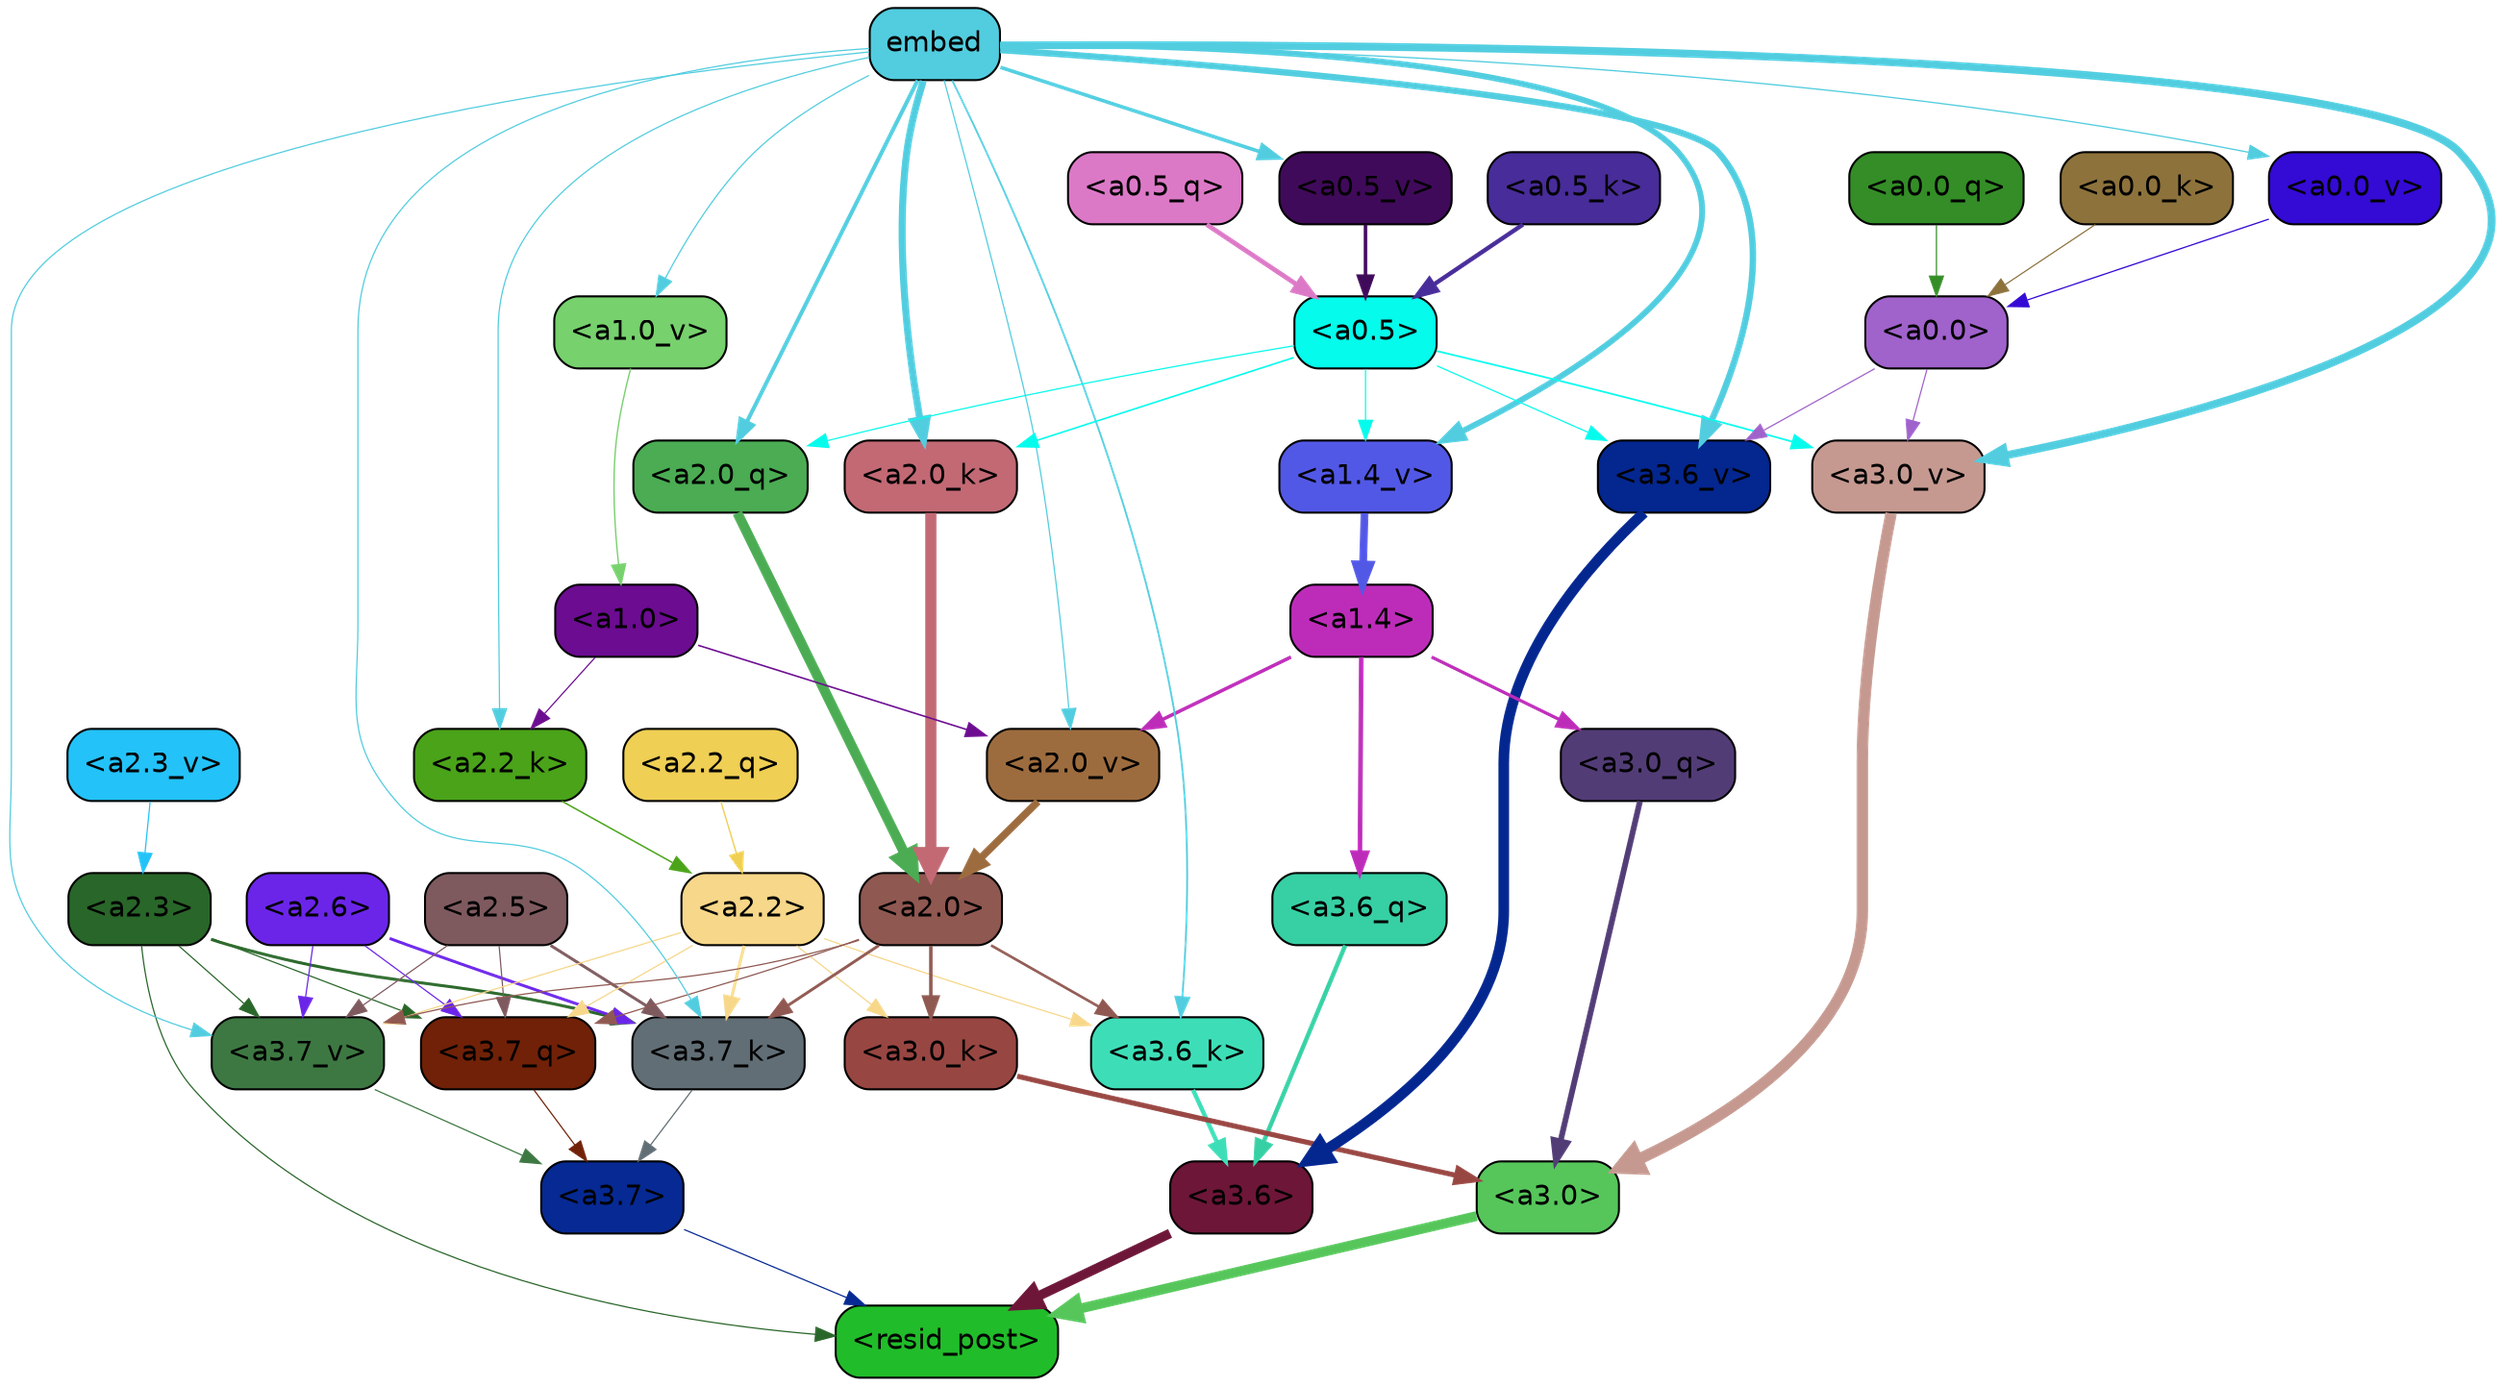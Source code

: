 strict digraph "" {
	graph [bgcolor=transparent,
		layout=dot,
		overlap=false,
		splines=true
	];
	"<a3.7>"	[color=black,
		fillcolor="#062993",
		fontname=Helvetica,
		shape=box,
		style="filled, rounded"];
	"<resid_post>"	[color=black,
		fillcolor="#21bc2a",
		fontname=Helvetica,
		shape=box,
		style="filled, rounded"];
	"<a3.7>" -> "<resid_post>"	[color="#062993",
		penwidth=0.6];
	"<a3.6>"	[color=black,
		fillcolor="#6d1638",
		fontname=Helvetica,
		shape=box,
		style="filled, rounded"];
	"<a3.6>" -> "<resid_post>"	[color="#6d1638",
		penwidth=4.746312499046326];
	"<a3.0>"	[color=black,
		fillcolor="#56c65b",
		fontname=Helvetica,
		shape=box,
		style="filled, rounded"];
	"<a3.0>" -> "<resid_post>"	[color="#56c65b",
		penwidth=4.896343111991882];
	"<a2.3>"	[color=black,
		fillcolor="#296629",
		fontname=Helvetica,
		shape=box,
		style="filled, rounded"];
	"<a2.3>" -> "<resid_post>"	[color="#296629",
		penwidth=0.6];
	"<a3.7_q>"	[color=black,
		fillcolor="#702108",
		fontname=Helvetica,
		shape=box,
		style="filled, rounded"];
	"<a2.3>" -> "<a3.7_q>"	[color="#296629",
		penwidth=0.6];
	"<a3.7_k>"	[color=black,
		fillcolor="#616e75",
		fontname=Helvetica,
		shape=box,
		style="filled, rounded"];
	"<a2.3>" -> "<a3.7_k>"	[color="#296629",
		penwidth=1.467104621231556];
	"<a3.7_v>"	[color=black,
		fillcolor="#3d7842",
		fontname=Helvetica,
		shape=box,
		style="filled, rounded"];
	"<a2.3>" -> "<a3.7_v>"	[color="#296629",
		penwidth=0.6];
	"<a3.7_q>" -> "<a3.7>"	[color="#702108",
		penwidth=0.6];
	"<a3.6_q>"	[color=black,
		fillcolor="#36d0a4",
		fontname=Helvetica,
		shape=box,
		style="filled, rounded"];
	"<a3.6_q>" -> "<a3.6>"	[color="#36d0a4",
		penwidth=2.160832464694977];
	"<a3.0_q>"	[color=black,
		fillcolor="#523c76",
		fontname=Helvetica,
		shape=box,
		style="filled, rounded"];
	"<a3.0_q>" -> "<a3.0>"	[color="#523c76",
		penwidth=2.870753765106201];
	"<a3.7_k>" -> "<a3.7>"	[color="#616e75",
		penwidth=0.6];
	"<a3.6_k>"	[color=black,
		fillcolor="#3ddeb7",
		fontname=Helvetica,
		shape=box,
		style="filled, rounded"];
	"<a3.6_k>" -> "<a3.6>"	[color="#3ddeb7",
		penwidth=2.13908451795578];
	"<a3.0_k>"	[color=black,
		fillcolor="#984642",
		fontname=Helvetica,
		shape=box,
		style="filled, rounded"];
	"<a3.0_k>" -> "<a3.0>"	[color="#984642",
		penwidth=2.520303964614868];
	"<a3.7_v>" -> "<a3.7>"	[color="#3d7842",
		penwidth=0.6];
	"<a3.6_v>"	[color=black,
		fillcolor="#04268f",
		fontname=Helvetica,
		shape=box,
		style="filled, rounded"];
	"<a3.6_v>" -> "<a3.6>"	[color="#04268f",
		penwidth=5.297133803367615];
	"<a3.0_v>"	[color=black,
		fillcolor="#c59990",
		fontname=Helvetica,
		shape=box,
		style="filled, rounded"];
	"<a3.0_v>" -> "<a3.0>"	[color="#c59990",
		penwidth=5.680712580680847];
	"<a2.6>"	[color=black,
		fillcolor="#6b25e9",
		fontname=Helvetica,
		shape=box,
		style="filled, rounded"];
	"<a2.6>" -> "<a3.7_q>"	[color="#6b25e9",
		penwidth=0.6];
	"<a2.6>" -> "<a3.7_k>"	[color="#6b25e9",
		penwidth=1.4453159049153328];
	"<a2.6>" -> "<a3.7_v>"	[color="#6b25e9",
		penwidth=0.6];
	"<a2.5>"	[color=black,
		fillcolor="#7e5a5f",
		fontname=Helvetica,
		shape=box,
		style="filled, rounded"];
	"<a2.5>" -> "<a3.7_q>"	[color="#7e5a5f",
		penwidth=0.6];
	"<a2.5>" -> "<a3.7_k>"	[color="#7e5a5f",
		penwidth=1.4526091292500496];
	"<a2.5>" -> "<a3.7_v>"	[color="#7e5a5f",
		penwidth=0.6];
	"<a2.2>"	[color=black,
		fillcolor="#f7d789",
		fontname=Helvetica,
		shape=box,
		style="filled, rounded"];
	"<a2.2>" -> "<a3.7_q>"	[color="#f7d789",
		penwidth=0.6];
	"<a2.2>" -> "<a3.7_k>"	[color="#f7d789",
		penwidth=1.4310357049107552];
	"<a2.2>" -> "<a3.6_k>"	[color="#f7d789",
		penwidth=0.6];
	"<a2.2>" -> "<a3.0_k>"	[color="#f7d789",
		penwidth=0.6];
	"<a2.2>" -> "<a3.7_v>"	[color="#f7d789",
		penwidth=0.6];
	"<a2.0>"	[color=black,
		fillcolor="#8f5851",
		fontname=Helvetica,
		shape=box,
		style="filled, rounded"];
	"<a2.0>" -> "<a3.7_q>"	[color="#8f5851",
		penwidth=0.6];
	"<a2.0>" -> "<a3.7_k>"	[color="#8f5851",
		penwidth=1.4314699843525887];
	"<a2.0>" -> "<a3.6_k>"	[color="#8f5851",
		penwidth=1.2950235605239868];
	"<a2.0>" -> "<a3.0_k>"	[color="#8f5851",
		penwidth=1.712992787361145];
	"<a2.0>" -> "<a3.7_v>"	[color="#8f5851",
		penwidth=0.6];
	"<a1.4>"	[color=black,
		fillcolor="#bd2cb9",
		fontname=Helvetica,
		shape=box,
		style="filled, rounded"];
	"<a1.4>" -> "<a3.6_q>"	[color="#bd2cb9",
		penwidth=2.2719132900238037];
	"<a1.4>" -> "<a3.0_q>"	[color="#bd2cb9",
		penwidth=1.5932877659797668];
	"<a2.0_v>"	[color=black,
		fillcolor="#9d6c3e",
		fontname=Helvetica,
		shape=box,
		style="filled, rounded"];
	"<a1.4>" -> "<a2.0_v>"	[color="#bd2cb9",
		penwidth=1.7291951477527618];
	embed	[color=black,
		fillcolor="#51cddf",
		fontname=Helvetica,
		shape=box,
		style="filled, rounded"];
	embed -> "<a3.7_k>"	[color="#51cddf",
		penwidth=0.6];
	embed -> "<a3.6_k>"	[color="#51cddf",
		penwidth=0.891706109046936];
	embed -> "<a3.7_v>"	[color="#51cddf",
		penwidth=0.6];
	embed -> "<a3.6_v>"	[color="#51cddf",
		penwidth=3.1766927242279053];
	embed -> "<a3.0_v>"	[color="#51cddf",
		penwidth=3.9005755856633186];
	"<a2.0_q>"	[color=black,
		fillcolor="#4bac53",
		fontname=Helvetica,
		shape=box,
		style="filled, rounded"];
	embed -> "<a2.0_q>"	[color="#51cddf",
		penwidth=1.9666987657546997];
	"<a2.2_k>"	[color=black,
		fillcolor="#4aa319",
		fontname=Helvetica,
		shape=box,
		style="filled, rounded"];
	embed -> "<a2.2_k>"	[color="#51cddf",
		penwidth=0.6];
	"<a2.0_k>"	[color=black,
		fillcolor="#c26974",
		fontname=Helvetica,
		shape=box,
		style="filled, rounded"];
	embed -> "<a2.0_k>"	[color="#51cddf",
		penwidth=3.5067105293273926];
	embed -> "<a2.0_v>"	[color="#51cddf",
		penwidth=0.6];
	"<a1.4_v>"	[color=black,
		fillcolor="#5258e6",
		fontname=Helvetica,
		shape=box,
		style="filled, rounded"];
	embed -> "<a1.4_v>"	[color="#51cddf",
		penwidth=2.921818971633911];
	"<a1.0_v>"	[color=black,
		fillcolor="#77d16d",
		fontname=Helvetica,
		shape=box,
		style="filled, rounded"];
	embed -> "<a1.0_v>"	[color="#51cddf",
		penwidth=0.6];
	"<a0.5_v>"	[color=black,
		fillcolor="#400a5a",
		fontname=Helvetica,
		shape=box,
		style="filled, rounded"];
	embed -> "<a0.5_v>"	[color="#51cddf",
		penwidth=1.7693885564804077];
	"<a0.0_v>"	[color=black,
		fillcolor="#340ad5",
		fontname=Helvetica,
		shape=box,
		style="filled, rounded"];
	embed -> "<a0.0_v>"	[color="#51cddf",
		penwidth=0.6300246715545654];
	"<a0.5>"	[color=black,
		fillcolor="#05fbeb",
		fontname=Helvetica,
		shape=box,
		style="filled, rounded"];
	"<a0.5>" -> "<a3.6_v>"	[color="#05fbeb",
		penwidth=0.6];
	"<a0.5>" -> "<a3.0_v>"	[color="#05fbeb",
		penwidth=0.8493617177009583];
	"<a0.5>" -> "<a2.0_q>"	[color="#05fbeb",
		penwidth=0.6];
	"<a0.5>" -> "<a2.0_k>"	[color="#05fbeb",
		penwidth=0.7897228002548218];
	"<a0.5>" -> "<a1.4_v>"	[color="#05fbeb",
		penwidth=0.6];
	"<a0.0>"	[color=black,
		fillcolor="#a062cb",
		fontname=Helvetica,
		shape=box,
		style="filled, rounded"];
	"<a0.0>" -> "<a3.6_v>"	[color="#a062cb",
		penwidth=0.6];
	"<a0.0>" -> "<a3.0_v>"	[color="#a062cb",
		penwidth=0.6];
	"<a2.2_q>"	[color=black,
		fillcolor="#efcf54",
		fontname=Helvetica,
		shape=box,
		style="filled, rounded"];
	"<a2.2_q>" -> "<a2.2>"	[color="#efcf54",
		penwidth=0.6677633281797171];
	"<a2.0_q>" -> "<a2.0>"	[color="#4bac53",
		penwidth=4.966194009408355];
	"<a2.2_k>" -> "<a2.2>"	[color="#4aa319",
		penwidth=0.7399393804371357];
	"<a2.0_k>" -> "<a2.0>"	[color="#c26974",
		penwidth=5.5817058570683];
	"<a2.3_v>"	[color=black,
		fillcolor="#23c2f9",
		fontname=Helvetica,
		shape=box,
		style="filled, rounded"];
	"<a2.3_v>" -> "<a2.3>"	[color="#23c2f9",
		penwidth=0.6];
	"<a2.0_v>" -> "<a2.0>"	[color="#9d6c3e",
		penwidth=3.7102378383278847];
	"<a1.0>"	[color=black,
		fillcolor="#6c0c91",
		fontname=Helvetica,
		shape=box,
		style="filled, rounded"];
	"<a1.0>" -> "<a2.2_k>"	[color="#6c0c91",
		penwidth=0.6];
	"<a1.0>" -> "<a2.0_v>"	[color="#6c0c91",
		penwidth=0.7823128998279572];
	"<a1.4_v>" -> "<a1.4>"	[color="#5258e6",
		penwidth=3.84571635723114];
	"<a1.0_v>" -> "<a1.0>"	[color="#77d16d",
		penwidth=0.6638844013214111];
	"<a0.5_q>"	[color=black,
		fillcolor="#dc79c7",
		fontname=Helvetica,
		shape=box,
		style="filled, rounded"];
	"<a0.5_q>" -> "<a0.5>"	[color="#dc79c7",
		penwidth=2.3498679399490356];
	"<a0.0_q>"	[color=black,
		fillcolor="#348d27",
		fontname=Helvetica,
		shape=box,
		style="filled, rounded"];
	"<a0.0_q>" -> "<a0.0>"	[color="#348d27",
		penwidth=0.6];
	"<a0.5_k>"	[color=black,
		fillcolor="#482c99",
		fontname=Helvetica,
		shape=box,
		style="filled, rounded"];
	"<a0.5_k>" -> "<a0.5>"	[color="#482c99",
		penwidth=2.1505037546157837];
	"<a0.0_k>"	[color=black,
		fillcolor="#8d723c",
		fontname=Helvetica,
		shape=box,
		style="filled, rounded"];
	"<a0.0_k>" -> "<a0.0>"	[color="#8d723c",
		penwidth=0.6];
	"<a0.5_v>" -> "<a0.5>"	[color="#400a5a",
		penwidth=1.769389271736145];
	"<a0.0_v>" -> "<a0.0>"	[color="#340ad5",
		penwidth=0.6300240755081177];
}
